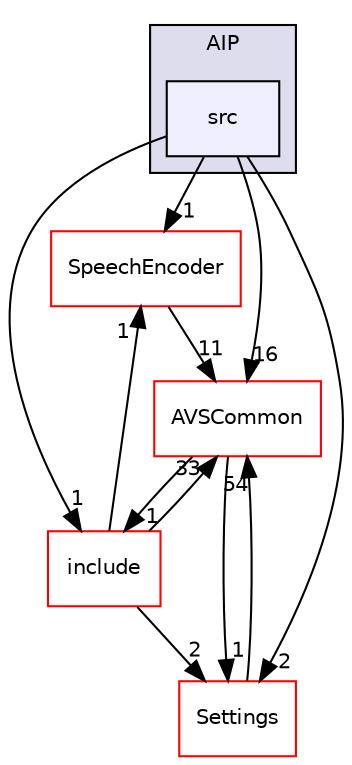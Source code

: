 digraph "/workplace/avs-device-sdk/CapabilityAgents/AIP/src" {
  compound=true
  node [ fontsize="10", fontname="Helvetica"];
  edge [ labelfontsize="10", labelfontname="Helvetica"];
  subgraph clusterdir_cc045affa42b6b559da6861739bda652 {
    graph [ bgcolor="#ddddee", pencolor="black", label="AIP" fontname="Helvetica", fontsize="10", URL="dir_cc045affa42b6b559da6861739bda652.html"]
  dir_15792639ff4eff63dfc041d0e0e489e3 [shape=box, label="src", style="filled", fillcolor="#eeeeff", pencolor="black", URL="dir_15792639ff4eff63dfc041d0e0e489e3.html"];
  }
  dir_6b07903b29b547047bfa8a8b819c80bf [shape=box label="SpeechEncoder" fillcolor="white" style="filled" color="red" URL="dir_6b07903b29b547047bfa8a8b819c80bf.html"];
  dir_7702e81a4574d959c78d0e2207e83661 [shape=box label="include" fillcolor="white" style="filled" color="red" URL="dir_7702e81a4574d959c78d0e2207e83661.html"];
  dir_8ae0dd75af039a94f4269584fb8eef13 [shape=box label="Settings" fillcolor="white" style="filled" color="red" URL="dir_8ae0dd75af039a94f4269584fb8eef13.html"];
  dir_13e65effb2bde530b17b3d5eefcd0266 [shape=box label="AVSCommon" fillcolor="white" style="filled" color="red" URL="dir_13e65effb2bde530b17b3d5eefcd0266.html"];
  dir_15792639ff4eff63dfc041d0e0e489e3->dir_6b07903b29b547047bfa8a8b819c80bf [headlabel="1", labeldistance=1.5 headhref="dir_000332_000585.html"];
  dir_15792639ff4eff63dfc041d0e0e489e3->dir_7702e81a4574d959c78d0e2207e83661 [headlabel="1", labeldistance=1.5 headhref="dir_000332_000330.html"];
  dir_15792639ff4eff63dfc041d0e0e489e3->dir_8ae0dd75af039a94f4269584fb8eef13 [headlabel="2", labeldistance=1.5 headhref="dir_000332_000539.html"];
  dir_15792639ff4eff63dfc041d0e0e489e3->dir_13e65effb2bde530b17b3d5eefcd0266 [headlabel="16", labeldistance=1.5 headhref="dir_000332_000017.html"];
  dir_6b07903b29b547047bfa8a8b819c80bf->dir_13e65effb2bde530b17b3d5eefcd0266 [headlabel="11", labeldistance=1.5 headhref="dir_000585_000017.html"];
  dir_7702e81a4574d959c78d0e2207e83661->dir_6b07903b29b547047bfa8a8b819c80bf [headlabel="1", labeldistance=1.5 headhref="dir_000330_000585.html"];
  dir_7702e81a4574d959c78d0e2207e83661->dir_8ae0dd75af039a94f4269584fb8eef13 [headlabel="2", labeldistance=1.5 headhref="dir_000330_000539.html"];
  dir_7702e81a4574d959c78d0e2207e83661->dir_13e65effb2bde530b17b3d5eefcd0266 [headlabel="33", labeldistance=1.5 headhref="dir_000330_000017.html"];
  dir_8ae0dd75af039a94f4269584fb8eef13->dir_13e65effb2bde530b17b3d5eefcd0266 [headlabel="54", labeldistance=1.5 headhref="dir_000539_000017.html"];
  dir_13e65effb2bde530b17b3d5eefcd0266->dir_7702e81a4574d959c78d0e2207e83661 [headlabel="1", labeldistance=1.5 headhref="dir_000017_000330.html"];
  dir_13e65effb2bde530b17b3d5eefcd0266->dir_8ae0dd75af039a94f4269584fb8eef13 [headlabel="1", labeldistance=1.5 headhref="dir_000017_000539.html"];
}
